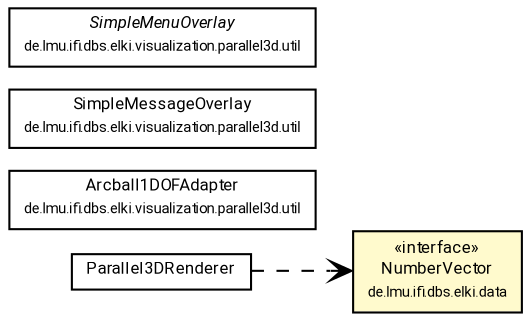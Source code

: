 #!/usr/local/bin/dot
#
# Class diagram 
# Generated by UMLGraph version R5_7_2-60-g0e99a6 (http://www.spinellis.gr/umlgraph/)
#

digraph G {
	graph [fontnames="svg"]
	edge [fontname="Roboto",fontsize=7,labelfontname="Roboto",labelfontsize=7,color="black"];
	node [fontname="Roboto",fontcolor="black",fontsize=8,shape=plaintext,margin=0,width=0,height=0];
	nodesep=0.15;
	ranksep=0.25;
	rankdir=LR;
	// de.lmu.ifi.dbs.elki.visualization.parallel3d.Parallel3DRenderer<O extends de.lmu.ifi.dbs.elki.data.NumberVector>
	c7708168 [label=<<table title="de.lmu.ifi.dbs.elki.visualization.parallel3d.Parallel3DRenderer" border="0" cellborder="1" cellspacing="0" cellpadding="2" href="Parallel3DRenderer.html" target="_parent">
		<tr><td><table border="0" cellspacing="0" cellpadding="1">
		<tr><td align="center" balign="center"> <font face="Roboto">Parallel3DRenderer</font> </td></tr>
		</table></td></tr>
		</table>>, URL="Parallel3DRenderer.html"];
	// de.lmu.ifi.dbs.elki.visualization.parallel3d.util.Arcball1DOFAdapter
	c7708175 [label=<<table title="de.lmu.ifi.dbs.elki.visualization.parallel3d.util.Arcball1DOFAdapter" border="0" cellborder="1" cellspacing="0" cellpadding="2" href="util/Arcball1DOFAdapter.html" target="_parent">
		<tr><td><table border="0" cellspacing="0" cellpadding="1">
		<tr><td align="center" balign="center"> <font face="Roboto">Arcball1DOFAdapter</font> </td></tr>
		<tr><td align="center" balign="center"> <font face="Roboto" point-size="7.0">de.lmu.ifi.dbs.elki.visualization.parallel3d.util</font> </td></tr>
		</table></td></tr>
		</table>>, URL="util/Arcball1DOFAdapter.html"];
	// de.lmu.ifi.dbs.elki.visualization.parallel3d.util.SimpleMessageOverlay
	c7708176 [label=<<table title="de.lmu.ifi.dbs.elki.visualization.parallel3d.util.SimpleMessageOverlay" border="0" cellborder="1" cellspacing="0" cellpadding="2" href="util/SimpleMessageOverlay.html" target="_parent">
		<tr><td><table border="0" cellspacing="0" cellpadding="1">
		<tr><td align="center" balign="center"> <font face="Roboto">SimpleMessageOverlay</font> </td></tr>
		<tr><td align="center" balign="center"> <font face="Roboto" point-size="7.0">de.lmu.ifi.dbs.elki.visualization.parallel3d.util</font> </td></tr>
		</table></td></tr>
		</table>>, URL="util/SimpleMessageOverlay.html"];
	// de.lmu.ifi.dbs.elki.visualization.parallel3d.util.SimpleMenuOverlay
	c7708180 [label=<<table title="de.lmu.ifi.dbs.elki.visualization.parallel3d.util.SimpleMenuOverlay" border="0" cellborder="1" cellspacing="0" cellpadding="2" href="util/SimpleMenuOverlay.html" target="_parent">
		<tr><td><table border="0" cellspacing="0" cellpadding="1">
		<tr><td align="center" balign="center"> <font face="Roboto"><i>SimpleMenuOverlay</i></font> </td></tr>
		<tr><td align="center" balign="center"> <font face="Roboto" point-size="7.0">de.lmu.ifi.dbs.elki.visualization.parallel3d.util</font> </td></tr>
		</table></td></tr>
		</table>>, URL="util/SimpleMenuOverlay.html"];
	// de.lmu.ifi.dbs.elki.data.NumberVector
	c7709147 [label=<<table title="de.lmu.ifi.dbs.elki.data.NumberVector" border="0" cellborder="1" cellspacing="0" cellpadding="2" bgcolor="LemonChiffon" href="../../data/NumberVector.html" target="_parent">
		<tr><td><table border="0" cellspacing="0" cellpadding="1">
		<tr><td align="center" balign="center"> &#171;interface&#187; </td></tr>
		<tr><td align="center" balign="center"> <font face="Roboto">NumberVector</font> </td></tr>
		<tr><td align="center" balign="center"> <font face="Roboto" point-size="7.0">de.lmu.ifi.dbs.elki.data</font> </td></tr>
		</table></td></tr>
		</table>>, URL="../../data/NumberVector.html"];
	// de.lmu.ifi.dbs.elki.visualization.parallel3d.Parallel3DRenderer<O extends de.lmu.ifi.dbs.elki.data.NumberVector> depend de.lmu.ifi.dbs.elki.data.NumberVector
	c7708168 -> c7709147 [arrowhead=open,style=dashed,weight=0];
}

